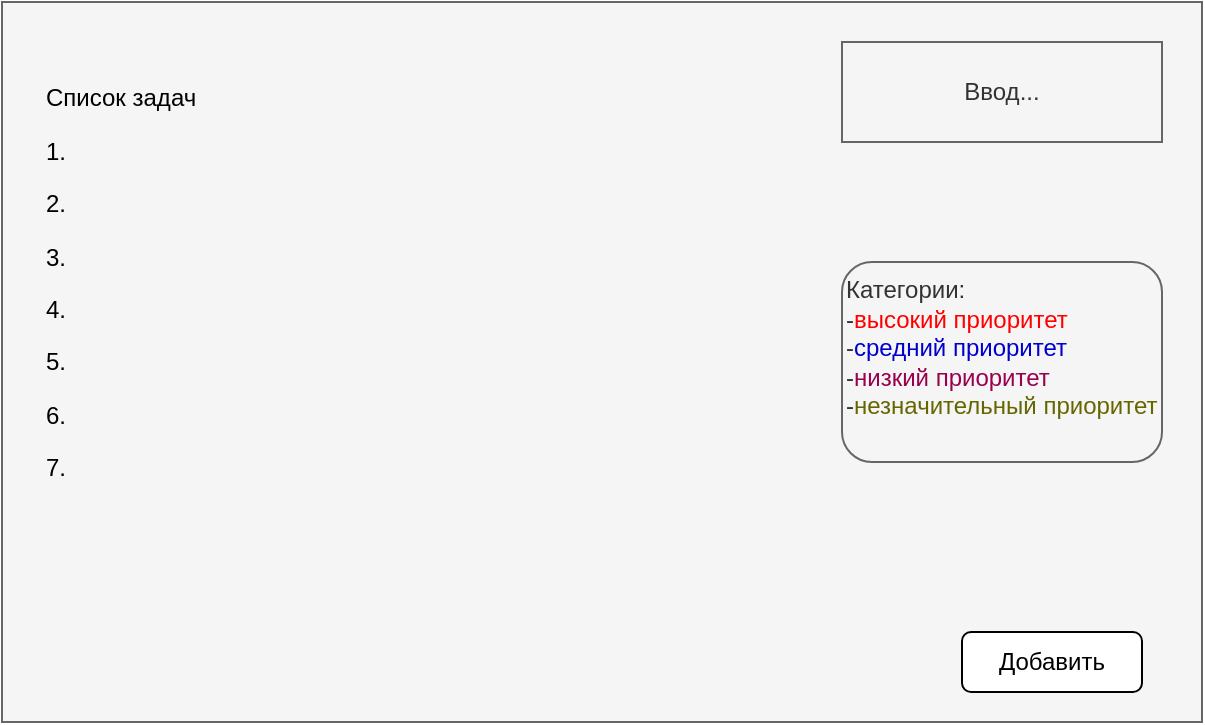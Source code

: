 <mxfile version="28.2.5">
  <diagram name="Страница — 1" id="6A503epSpr_9y4aLPfjw">
    <mxGraphModel dx="950" dy="548" grid="1" gridSize="10" guides="1" tooltips="1" connect="1" arrows="1" fold="1" page="1" pageScale="1" pageWidth="827" pageHeight="1169" math="0" shadow="0">
      <root>
        <mxCell id="0" />
        <mxCell id="1" parent="0" />
        <mxCell id="KzZIEgZaCsiPRJIb7SN0-6" value="" style="rounded=0;whiteSpace=wrap;html=1;fillColor=#f5f5f5;strokeColor=#666666;fontColor=#333333;" vertex="1" parent="1">
          <mxGeometry x="120" y="240" width="600" height="360" as="geometry" />
        </mxCell>
        <mxCell id="KzZIEgZaCsiPRJIb7SN0-12" value="&lt;p&gt;Список задач&lt;/p&gt;&lt;p&gt;1.&lt;/p&gt;&lt;p&gt;2.&lt;/p&gt;&lt;p&gt;3.&lt;/p&gt;&lt;p&gt;4.&lt;/p&gt;&lt;p&gt;5.&lt;/p&gt;&lt;p&gt;6.&lt;/p&gt;&lt;p&gt;7.&lt;/p&gt;&lt;p&gt;&lt;br&gt;&lt;/p&gt;&lt;p&gt;&lt;br&gt;&lt;/p&gt;&lt;p&gt;&lt;br&gt;&lt;/p&gt;" style="text;html=1;align=left;verticalAlign=middle;whiteSpace=wrap;rounded=0;" vertex="1" parent="1">
          <mxGeometry x="140" y="275" width="310" height="290" as="geometry" />
        </mxCell>
        <mxCell id="KzZIEgZaCsiPRJIb7SN0-14" value="Добавить" style="rounded=1;whiteSpace=wrap;html=1;" vertex="1" parent="1">
          <mxGeometry x="600" y="555" width="90" height="30" as="geometry" />
        </mxCell>
        <mxCell id="KzZIEgZaCsiPRJIb7SN0-16" value="Категории:&lt;div&gt;-&lt;font color=&quot;#ff0000&quot;&gt;высокий приоритет&lt;/font&gt;&lt;br&gt;&lt;div&gt;-&lt;font color=&quot;#0000cc&quot;&gt;средний приоритет&lt;/font&gt;&lt;/div&gt;&lt;div&gt;-&lt;font color=&quot;#99004d&quot;&gt;низкий приоритет&lt;/font&gt;&lt;/div&gt;&lt;/div&gt;&lt;div&gt;-&lt;font color=&quot;#666600&quot;&gt;незначительный приоритет&lt;/font&gt;&lt;/div&gt;&lt;div&gt;&lt;br&gt;&lt;/div&gt;" style="rounded=1;whiteSpace=wrap;html=1;align=left;fillColor=#f5f5f5;fontColor=#333333;strokeColor=#666666;" vertex="1" parent="1">
          <mxGeometry x="540" y="370" width="160" height="100" as="geometry" />
        </mxCell>
        <mxCell id="KzZIEgZaCsiPRJIb7SN0-22" value="&lt;div&gt;Ввод...&lt;/div&gt;" style="rounded=0;whiteSpace=wrap;html=1;fillColor=#f5f5f5;fontColor=#333333;strokeColor=#666666;" vertex="1" parent="1">
          <mxGeometry x="540" y="260" width="160" height="50" as="geometry" />
        </mxCell>
      </root>
    </mxGraphModel>
  </diagram>
</mxfile>
